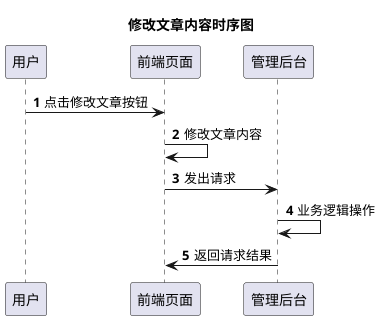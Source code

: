 @startuml
'https://plantuml.com/sequence-diagram
title 修改文章内容时序图
autonumber
participant 用户
participant 前端页面
participant 管理后台
用户 -> 前端页面: 点击修改文章按钮
前端页面 -> 前端页面: 修改文章内容
前端页面 -> 管理后台: 发出请求
管理后台 -> 管理后台: 业务逻辑操作
管理后台 -> 前端页面: 返回请求结果


@enduml